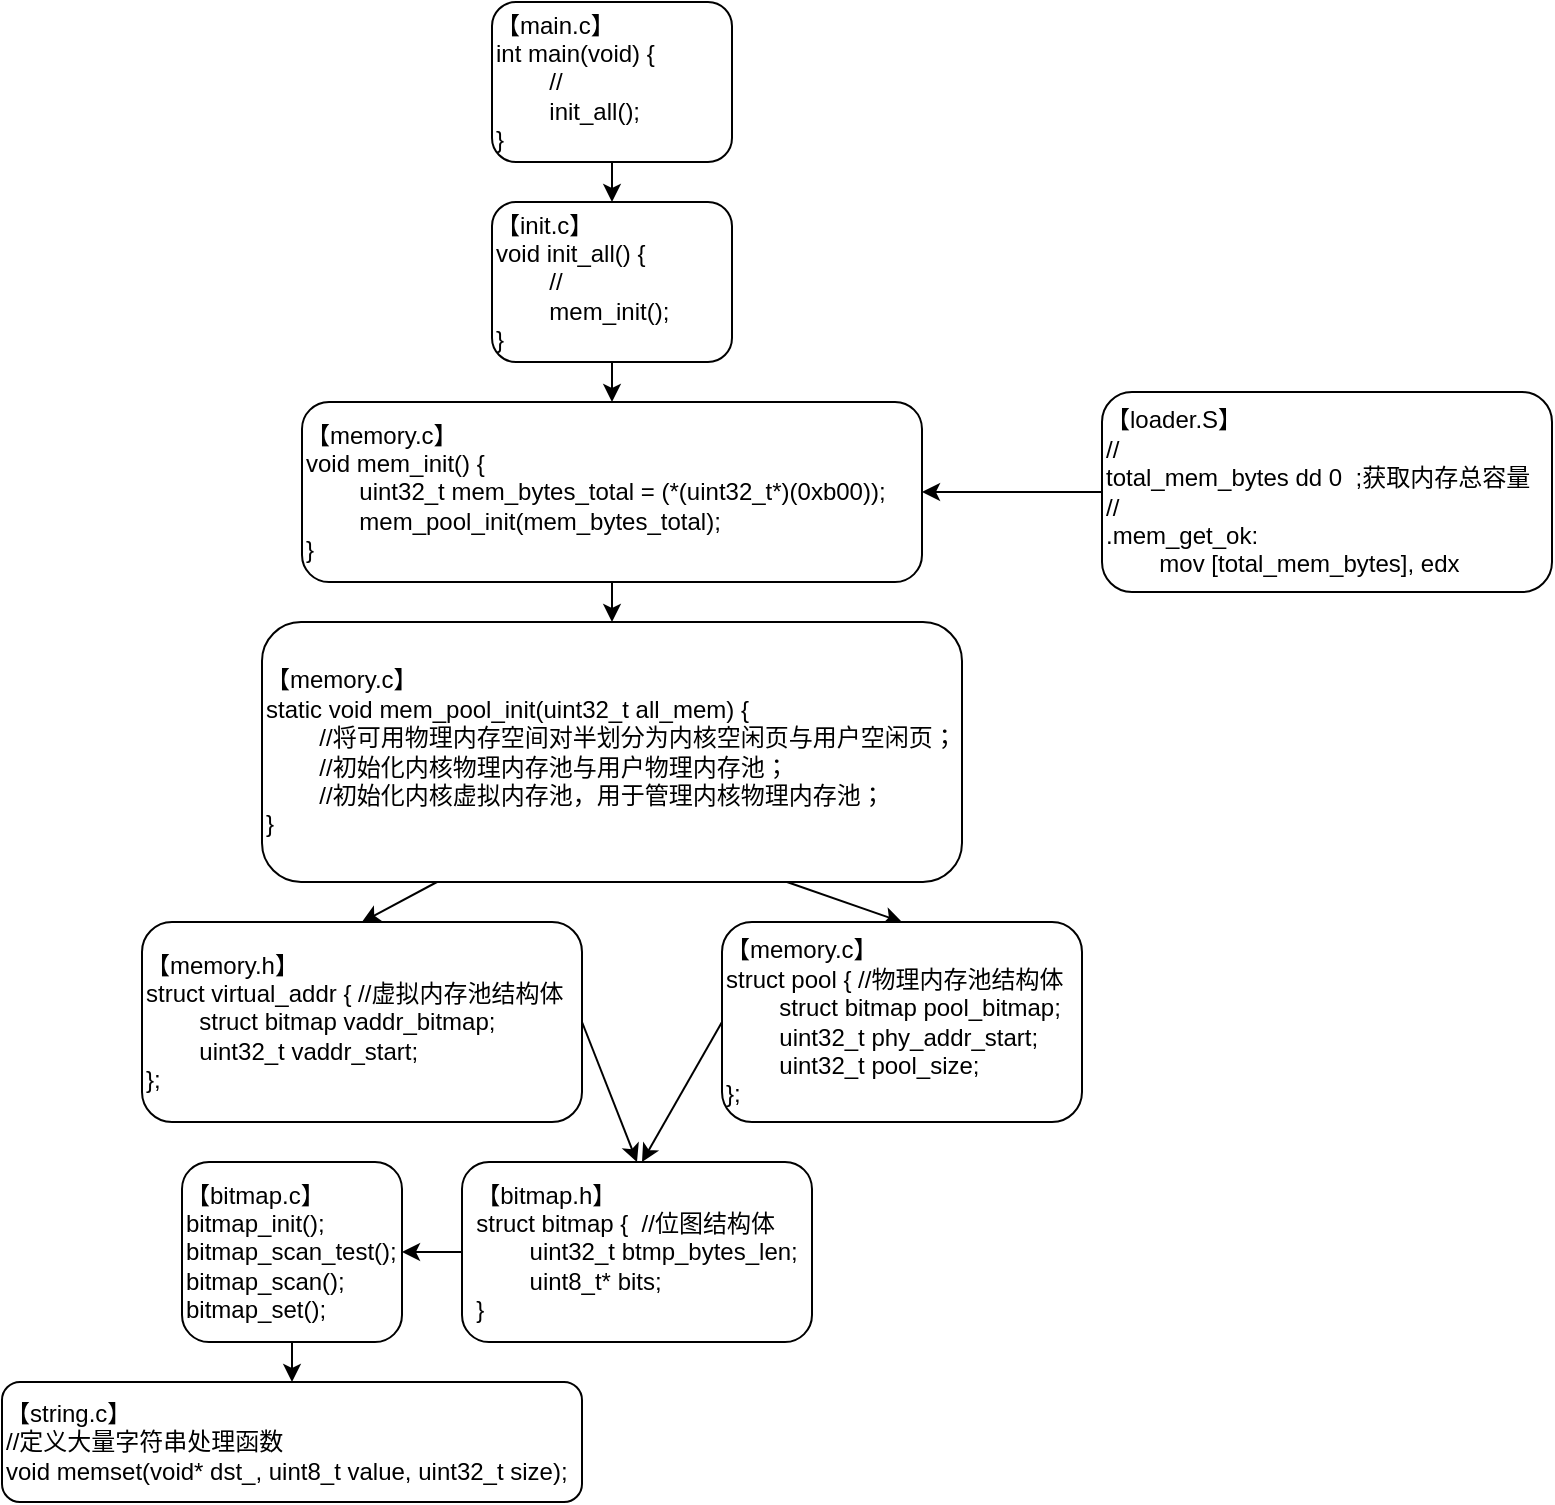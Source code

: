 <mxfile>
    <diagram id="tKz614mNcrpHP5xSHjt2" name="Page-1">
        <mxGraphModel dx="904" dy="324" grid="0" gridSize="10" guides="1" tooltips="1" connect="1" arrows="1" fold="1" page="1" pageScale="1" pageWidth="1169" pageHeight="827" background="#FFFFFF" math="0" shadow="0">
            <root>
                <mxCell id="0"/>
                <mxCell id="1" parent="0"/>
                <mxCell id="14" style="edgeStyle=none;html=1;exitX=0.5;exitY=1;exitDx=0;exitDy=0;entryX=0.5;entryY=0;entryDx=0;entryDy=0;rounded=1;" parent="1" source="3" target="4" edge="1">
                    <mxGeometry relative="1" as="geometry"/>
                </mxCell>
                <mxCell id="3" value="【main.c】&lt;br&gt;int main(void) {&lt;br&gt;&lt;span style=&quot;white-space: pre;&quot;&gt;&#x9;&lt;/span&gt;//&lt;br&gt;&lt;span style=&quot;white-space: pre;&quot;&gt;&#x9;&lt;/span&gt;init_all();&lt;br&gt;}" style="rounded=1;whiteSpace=wrap;html=1;align=left;" parent="1" vertex="1">
                    <mxGeometry x="524" y="14" width="120" height="80" as="geometry"/>
                </mxCell>
                <mxCell id="15" style="edgeStyle=none;html=1;exitX=0.5;exitY=1;exitDx=0;exitDy=0;entryX=0.5;entryY=0;entryDx=0;entryDy=0;rounded=1;" parent="1" source="4" target="5" edge="1">
                    <mxGeometry relative="1" as="geometry"/>
                </mxCell>
                <mxCell id="4" value="【init.c】&lt;br&gt;void init_all() {&lt;br&gt;&lt;span style=&quot;white-space: pre;&quot;&gt;&#x9;&lt;/span&gt;//&lt;br&gt;&lt;span style=&quot;white-space: pre;&quot;&gt;&#x9;&lt;/span&gt;mem_init();&lt;br&gt;}" style="rounded=1;whiteSpace=wrap;html=1;align=left;" parent="1" vertex="1">
                    <mxGeometry x="524" y="114" width="120" height="80" as="geometry"/>
                </mxCell>
                <mxCell id="17" style="edgeStyle=none;html=1;exitX=0.5;exitY=1;exitDx=0;exitDy=0;entryX=0.5;entryY=0;entryDx=0;entryDy=0;rounded=1;" parent="1" source="5" target="8" edge="1">
                    <mxGeometry relative="1" as="geometry"/>
                </mxCell>
                <mxCell id="5" value="【memory.c】&lt;br&gt;void mem_init() {&lt;br&gt;&lt;span style=&quot;white-space: pre;&quot;&gt;&#x9;&lt;/span&gt;uint32_t mem_bytes_total = (*(uint32_t*)(0xb00));&lt;br&gt;&lt;span style=&quot;white-space: pre;&quot;&gt;&#x9;&lt;/span&gt;mem_pool_init(mem_bytes_total);&lt;br&gt;}" style="rounded=1;whiteSpace=wrap;html=1;align=left;" parent="1" vertex="1">
                    <mxGeometry x="429" y="214" width="310" height="90" as="geometry"/>
                </mxCell>
                <mxCell id="24" style="edgeStyle=none;html=1;exitX=0;exitY=0.5;exitDx=0;exitDy=0;entryX=1;entryY=0.5;entryDx=0;entryDy=0;" edge="1" parent="1" source="6" target="5">
                    <mxGeometry relative="1" as="geometry"/>
                </mxCell>
                <mxCell id="6" value="【loader.S】&lt;br&gt;//&lt;br&gt;total_mem_bytes dd 0&amp;nbsp; ;获取内存总容量&lt;br&gt;//&lt;br&gt;.mem_get_ok:&lt;br&gt;&lt;span style=&quot;white-space: pre;&quot;&gt;&#x9;&lt;/span&gt;mov [total_mem_bytes], edx" style="rounded=1;whiteSpace=wrap;html=1;align=left;" parent="1" vertex="1">
                    <mxGeometry x="829" y="209" width="225" height="100" as="geometry"/>
                </mxCell>
                <mxCell id="18" style="edgeStyle=none;html=1;exitX=0.25;exitY=1;exitDx=0;exitDy=0;entryX=0.5;entryY=0;entryDx=0;entryDy=0;rounded=1;" parent="1" source="8" target="10" edge="1">
                    <mxGeometry relative="1" as="geometry"/>
                </mxCell>
                <mxCell id="19" style="edgeStyle=none;html=1;exitX=0.75;exitY=1;exitDx=0;exitDy=0;entryX=0.5;entryY=0;entryDx=0;entryDy=0;rounded=1;" parent="1" source="8" target="9" edge="1">
                    <mxGeometry relative="1" as="geometry"/>
                </mxCell>
                <mxCell id="8" value="【memory.c】&lt;br&gt;static void mem_pool_init(uint32_t all_mem) {&lt;br&gt;&lt;span style=&quot;white-space: pre;&quot;&gt;&#x9;&lt;/span&gt;//将可用物理内存空间对半划分为内核空闲页与用户空闲页；&lt;br&gt;&lt;span style=&quot;white-space: pre;&quot;&gt;&#x9;&lt;/span&gt;//初始化内核物理内存池与用户物理内存池；&lt;br&gt;&lt;span style=&quot;white-space: pre;&quot;&gt;&#x9;&lt;/span&gt;//初始化内核虚拟内存池，用于管理内核物理内存池；&lt;br&gt;}" style="rounded=1;whiteSpace=wrap;html=1;align=left;" parent="1" vertex="1">
                    <mxGeometry x="409" y="324" width="350" height="130" as="geometry"/>
                </mxCell>
                <mxCell id="21" style="edgeStyle=none;html=1;exitX=0;exitY=0.5;exitDx=0;exitDy=0;rounded=1;" parent="1" source="9" edge="1">
                    <mxGeometry relative="1" as="geometry">
                        <mxPoint x="599" y="594" as="targetPoint"/>
                    </mxGeometry>
                </mxCell>
                <mxCell id="9" value="【memory.c】&lt;br&gt;struct pool { //物理内存池结构体&lt;br&gt;&lt;span style=&quot;white-space: pre;&quot;&gt;&#x9;&lt;/span&gt;struct bitmap pool_bitmap;&lt;br&gt;&lt;span style=&quot;white-space: pre;&quot;&gt;&#x9;&lt;/span&gt;uint32_t phy_addr_start;&lt;br&gt;&lt;span style=&quot;white-space: pre;&quot;&gt;&#x9;&lt;/span&gt;uint32_t pool_size;&lt;br&gt;};" style="rounded=1;whiteSpace=wrap;html=1;align=left;" parent="1" vertex="1">
                    <mxGeometry x="639" y="474" width="180" height="100" as="geometry"/>
                </mxCell>
                <mxCell id="20" style="edgeStyle=none;html=1;exitX=1;exitY=0.5;exitDx=0;exitDy=0;entryX=0.5;entryY=0;entryDx=0;entryDy=0;rounded=1;" parent="1" source="10" target="11" edge="1">
                    <mxGeometry relative="1" as="geometry"/>
                </mxCell>
                <mxCell id="10" value="【memory.h】&lt;br&gt;struct virtual_addr { //虚拟内存池结构体&lt;br&gt;&lt;span style=&quot;white-space: pre;&quot;&gt;&#x9;&lt;/span&gt;struct bitmap vaddr_bitmap;&lt;br&gt;&lt;span style=&quot;white-space: pre;&quot;&gt;&#x9;&lt;/span&gt;uint32_t vaddr_start;&lt;br&gt;};" style="rounded=1;whiteSpace=wrap;html=1;align=left;" parent="1" vertex="1">
                    <mxGeometry x="349" y="474" width="220" height="100" as="geometry"/>
                </mxCell>
                <mxCell id="22" style="edgeStyle=none;html=1;exitX=0;exitY=0.5;exitDx=0;exitDy=0;entryX=1;entryY=0.5;entryDx=0;entryDy=0;rounded=1;" parent="1" source="11" target="12" edge="1">
                    <mxGeometry relative="1" as="geometry"/>
                </mxCell>
                <mxCell id="11" value="&lt;div style=&quot;text-align: left;&quot;&gt;&lt;span style=&quot;background-color: initial;&quot;&gt;【bitmap.h】&lt;/span&gt;&lt;/div&gt;&lt;div style=&quot;text-align: left;&quot;&gt;&lt;span style=&quot;background-color: initial;&quot;&gt;struct bitmap {&amp;nbsp; //位图结构体&lt;/span&gt;&lt;/div&gt;&lt;div style=&quot;text-align: left;&quot;&gt;&lt;span style=&quot;background-color: initial;&quot;&gt;&lt;span style=&quot;white-space: pre;&quot;&gt;&#x9;&lt;/span&gt;uint32_t btmp_bytes_len;&lt;/span&gt;&lt;/div&gt;&lt;div style=&quot;text-align: left;&quot;&gt;&lt;span style=&quot;background-color: initial;&quot;&gt;&lt;span style=&quot;white-space: pre;&quot;&gt;&#x9;&lt;/span&gt;uint8_t* bits;&lt;/span&gt;&lt;/div&gt;&lt;div style=&quot;text-align: left;&quot;&gt;&lt;span style=&quot;background-color: initial;&quot;&gt;}&lt;/span&gt;&lt;/div&gt;" style="rounded=1;whiteSpace=wrap;html=1;" parent="1" vertex="1">
                    <mxGeometry x="509" y="594" width="175" height="90" as="geometry"/>
                </mxCell>
                <mxCell id="23" style="edgeStyle=none;html=1;exitX=0.5;exitY=1;exitDx=0;exitDy=0;entryX=0.5;entryY=0;entryDx=0;entryDy=0;rounded=1;" parent="1" source="12" target="13" edge="1">
                    <mxGeometry relative="1" as="geometry"/>
                </mxCell>
                <mxCell id="12" value="【bitmap.c】&lt;br&gt;bitmap_init();&lt;br&gt;bitmap_scan_test();&lt;br&gt;bitmap_scan();&lt;br&gt;bitmap_set();" style="rounded=1;whiteSpace=wrap;html=1;align=left;" parent="1" vertex="1">
                    <mxGeometry x="369" y="594" width="110" height="90" as="geometry"/>
                </mxCell>
                <mxCell id="13" value="【string.c】&lt;br&gt;//定义大量字符串处理函数&lt;br&gt;void memset(void* dst_, uint8_t value, uint32_t size);&amp;nbsp;" style="rounded=1;whiteSpace=wrap;html=1;align=left;" parent="1" vertex="1">
                    <mxGeometry x="279" y="704" width="290" height="60" as="geometry"/>
                </mxCell>
            </root>
        </mxGraphModel>
    </diagram>
</mxfile>